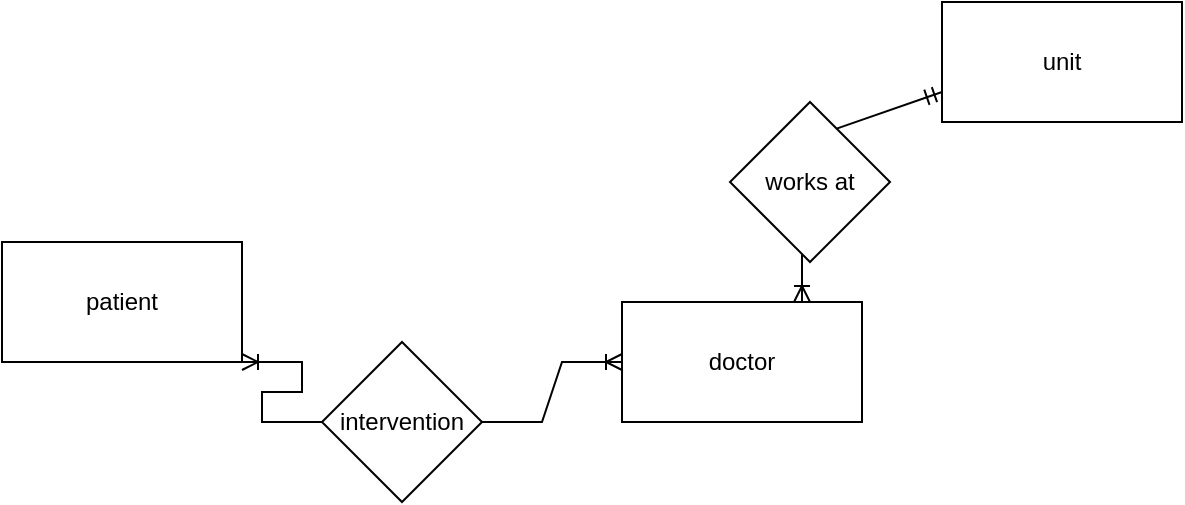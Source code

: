 <mxfile version="15.6.5" type="device"><diagram id="UpNrg8yuSwQ5LIbAe85s" name="Page-1"><mxGraphModel dx="590" dy="356" grid="1" gridSize="10" guides="1" tooltips="1" connect="1" arrows="1" fold="1" page="1" pageScale="1" pageWidth="827" pageHeight="1169" math="0" shadow="0"><root><mxCell id="0"/><mxCell id="1" parent="0"/><mxCell id="Z90SsbwgJLjoKMkpsn7e-1" value="patient" style="rounded=0;whiteSpace=wrap;html=1;fillColor=default;strokeColor=default;fontColor=default;" vertex="1" parent="1"><mxGeometry x="10" y="230" width="120" height="60" as="geometry"/></mxCell><mxCell id="Z90SsbwgJLjoKMkpsn7e-2" value="doctor" style="rounded=0;whiteSpace=wrap;html=1;fillColor=default;strokeColor=default;fontColor=default;" vertex="1" parent="1"><mxGeometry x="320" y="260" width="120" height="60" as="geometry"/></mxCell><mxCell id="Z90SsbwgJLjoKMkpsn7e-3" value="unit" style="rounded=0;whiteSpace=wrap;html=1;fontColor=default;strokeColor=default;fillColor=default;" vertex="1" parent="1"><mxGeometry x="480" y="110" width="120" height="60" as="geometry"/></mxCell><mxCell id="Z90SsbwgJLjoKMkpsn7e-9" value="" style="edgeStyle=entityRelationEdgeStyle;fontSize=12;html=1;endArrow=ERoneToMany;startArrow=none;rounded=0;labelBackgroundColor=default;fontColor=default;strokeColor=default;exitX=1;exitY=0.5;exitDx=0;exitDy=0;entryX=0;entryY=0.5;entryDx=0;entryDy=0;" edge="1" parent="1" source="Z90SsbwgJLjoKMkpsn7e-5" target="Z90SsbwgJLjoKMkpsn7e-2"><mxGeometry width="100" height="100" relative="1" as="geometry"><mxPoint x="250" y="290" as="sourcePoint"/><mxPoint x="350" y="190" as="targetPoint"/></mxGeometry></mxCell><mxCell id="Z90SsbwgJLjoKMkpsn7e-5" value="intervention" style="rhombus;whiteSpace=wrap;html=1;fontColor=default;strokeColor=default;fillColor=default;" vertex="1" parent="1"><mxGeometry x="170" y="280" width="80" height="80" as="geometry"/></mxCell><mxCell id="Z90SsbwgJLjoKMkpsn7e-10" value="" style="edgeStyle=entityRelationEdgeStyle;fontSize=12;html=1;endArrow=none;startArrow=ERoneToMany;rounded=0;labelBackgroundColor=default;fontColor=default;strokeColor=default;exitX=1;exitY=1;exitDx=0;exitDy=0;entryX=0;entryY=0.5;entryDx=0;entryDy=0;" edge="1" parent="1" source="Z90SsbwgJLjoKMkpsn7e-1" target="Z90SsbwgJLjoKMkpsn7e-5"><mxGeometry width="100" height="100" relative="1" as="geometry"><mxPoint x="140" y="290" as="sourcePoint"/><mxPoint x="280" y="340" as="targetPoint"/></mxGeometry></mxCell><mxCell id="Z90SsbwgJLjoKMkpsn7e-24" style="edgeStyle=none;rounded=0;orthogonalLoop=1;jettySize=auto;html=1;entryX=1;entryY=0.75;entryDx=0;entryDy=0;labelBackgroundColor=default;fontColor=default;strokeColor=default;" edge="1" parent="1" source="Z90SsbwgJLjoKMkpsn7e-1" target="Z90SsbwgJLjoKMkpsn7e-1"><mxGeometry relative="1" as="geometry"/></mxCell><mxCell id="Z90SsbwgJLjoKMkpsn7e-40" value="" style="fontSize=12;html=1;endArrow=ERoneToMany;startArrow=none;rounded=0;labelBackgroundColor=default;fontColor=default;strokeColor=default;exitX=1;exitY=0.5;exitDx=0;exitDy=0;entryX=0.75;entryY=0;entryDx=0;entryDy=0;" edge="1" parent="1" source="Z90SsbwgJLjoKMkpsn7e-41" target="Z90SsbwgJLjoKMkpsn7e-2"><mxGeometry width="100" height="100" relative="1" as="geometry"><mxPoint x="430" y="230" as="sourcePoint"/><mxPoint x="380" y="180" as="targetPoint"/><Array as="points"><mxPoint x="410" y="190"/></Array></mxGeometry></mxCell><mxCell id="Z90SsbwgJLjoKMkpsn7e-42" value="" style="fontSize=12;html=1;endArrow=none;startArrow=ERmandOne;rounded=0;labelBackgroundColor=default;fontColor=default;strokeColor=default;exitX=0;exitY=0.75;exitDx=0;exitDy=0;entryX=0.75;entryY=0;entryDx=0;entryDy=0;" edge="1" parent="1" source="Z90SsbwgJLjoKMkpsn7e-3" target="Z90SsbwgJLjoKMkpsn7e-41"><mxGeometry width="100" height="100" relative="1" as="geometry"><mxPoint x="330" y="160" as="sourcePoint"/><mxPoint x="410" y="260" as="targetPoint"/><Array as="points"/></mxGeometry></mxCell><mxCell id="Z90SsbwgJLjoKMkpsn7e-41" value="works at" style="rhombus;whiteSpace=wrap;html=1;labelBackgroundColor=default;fontColor=default;strokeColor=default;fillColor=default;" vertex="1" parent="1"><mxGeometry x="374" y="160" width="80" height="80" as="geometry"/></mxCell></root></mxGraphModel></diagram></mxfile>